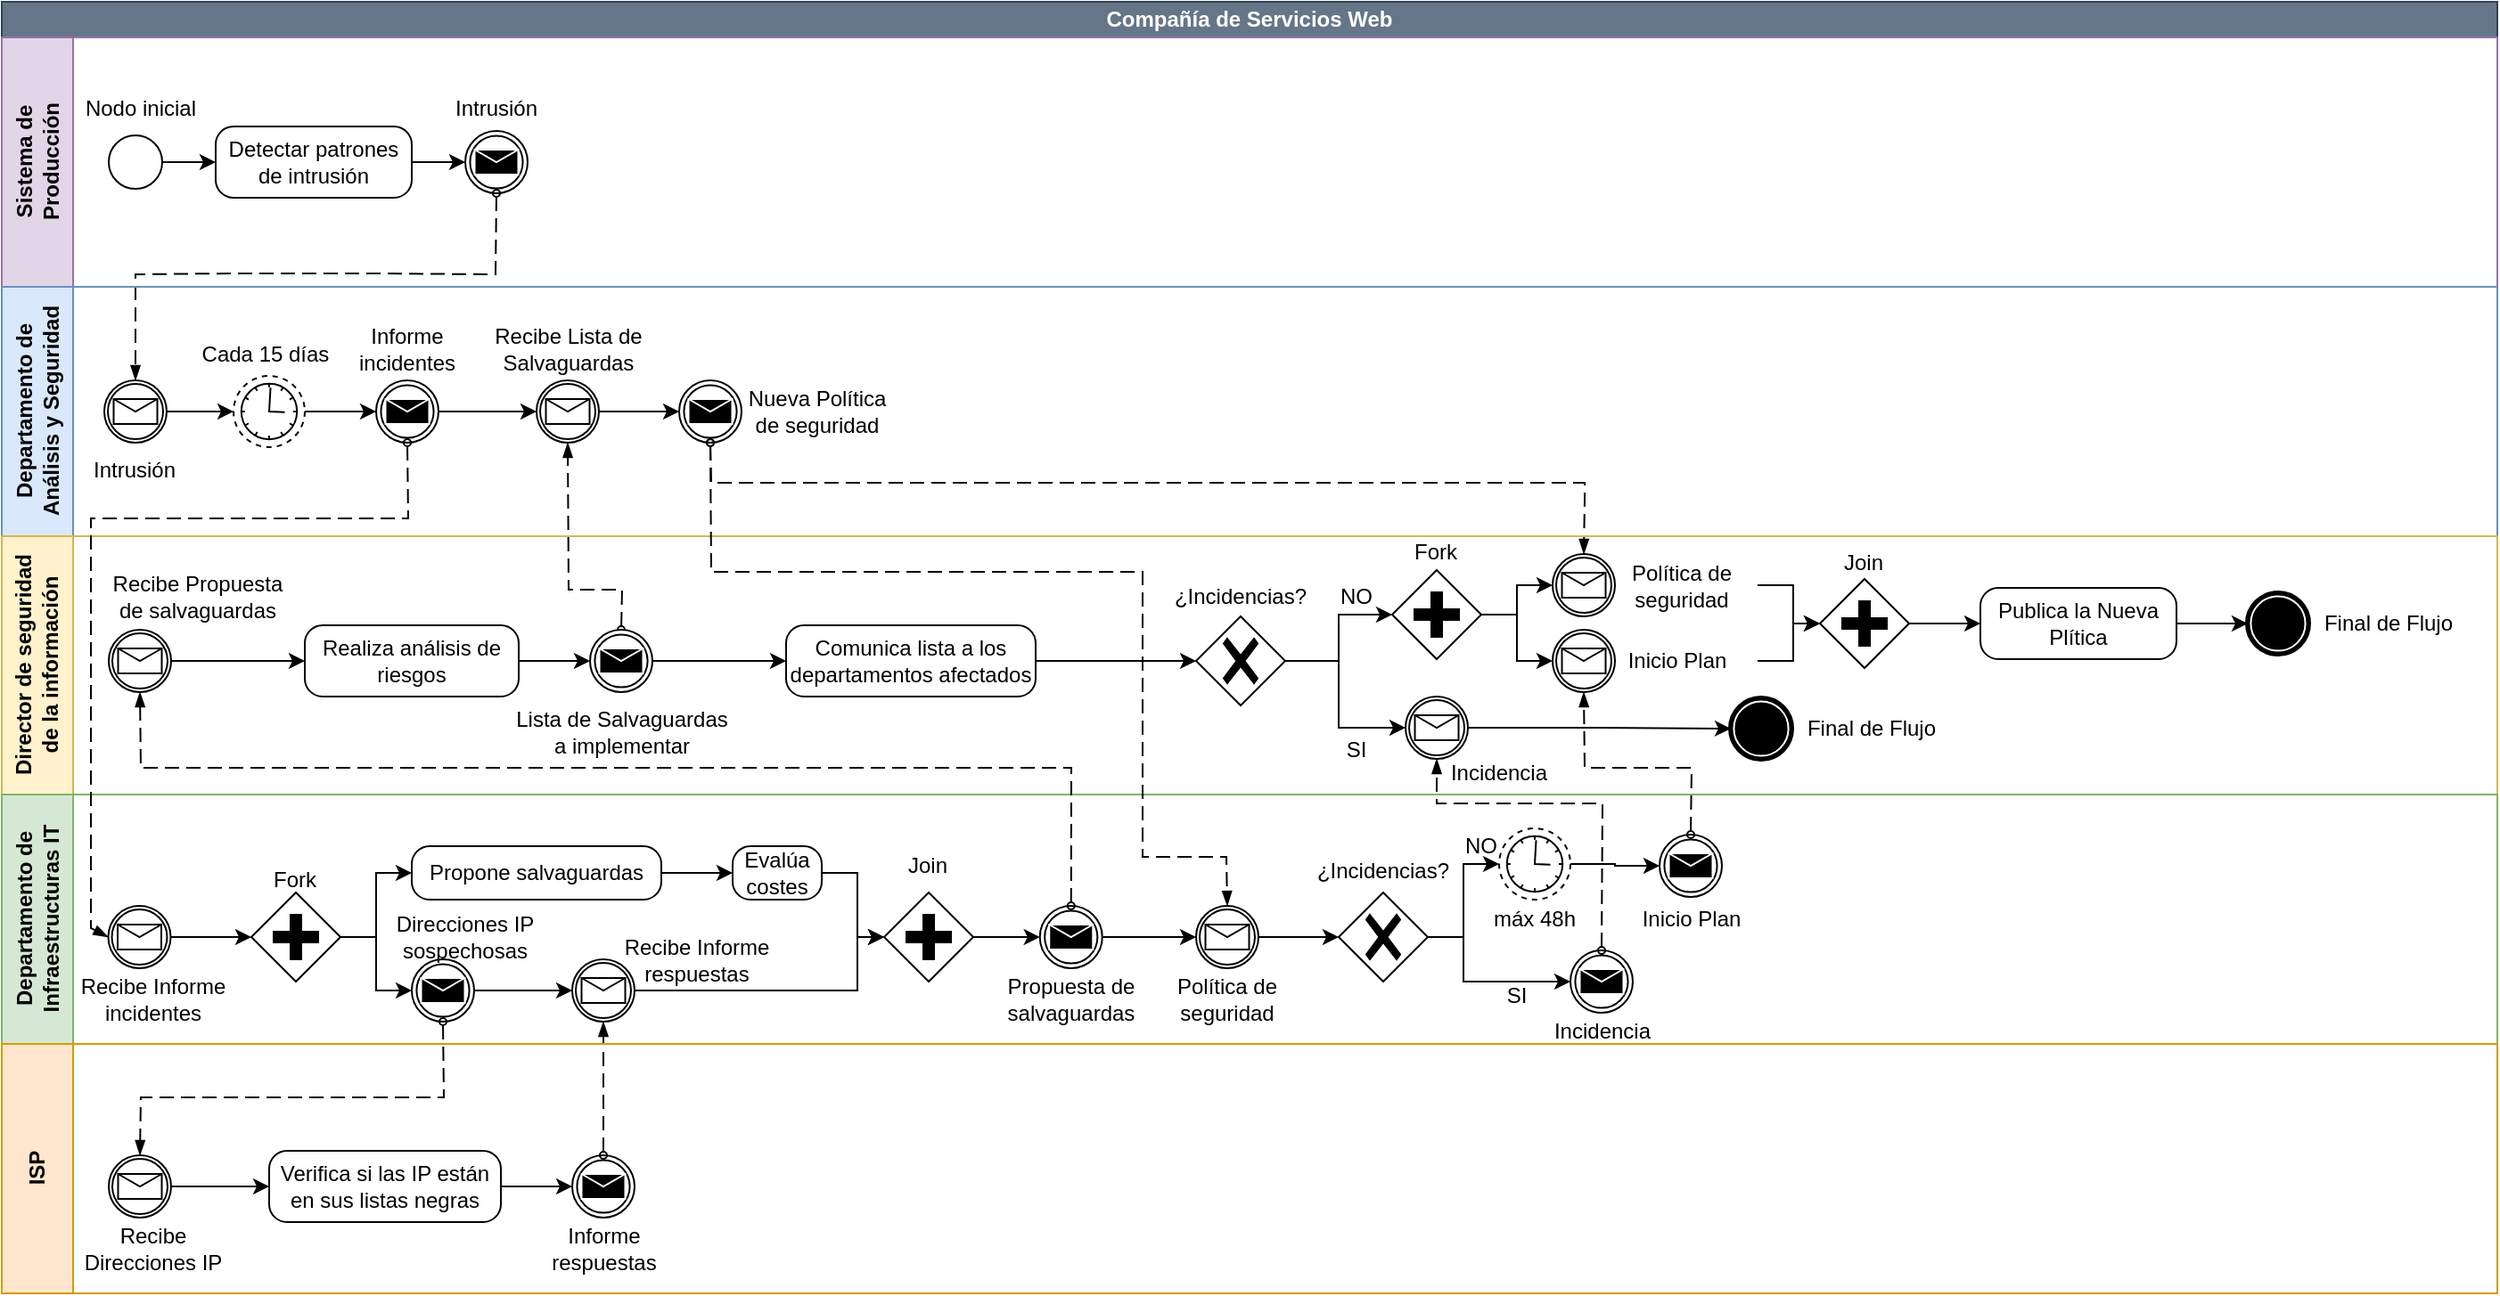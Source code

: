 <mxfile version="21.5.0" type="device">
  <diagram id="gKxRQ5is1QLIwJ-ZwYdI" name="Página-2">
    <mxGraphModel dx="922" dy="1062" grid="1" gridSize="10" guides="1" tooltips="1" connect="1" arrows="1" fold="1" page="1" pageScale="1" pageWidth="1169" pageHeight="827" math="0" shadow="0">
      <root>
        <mxCell id="0" />
        <mxCell id="1" parent="0" />
        <mxCell id="Kvelf9RbT1fdr4AfoMzF-1" value="Compañía de Servicios Web" style="swimlane;html=1;childLayout=stackLayout;resizeParent=1;resizeParentMax=0;horizontal=1;startSize=20;horizontalStack=0;whiteSpace=wrap;fillColor=#647687;fontColor=#ffffff;strokeColor=#314354;" parent="1" vertex="1">
          <mxGeometry x="40" y="80" width="1400" height="445" as="geometry" />
        </mxCell>
        <mxCell id="Kvelf9RbT1fdr4AfoMzF-2" value="Sistema de &lt;br&gt;Producción" style="swimlane;html=1;startSize=40;horizontal=0;fillColor=#e1d5e7;strokeColor=#9673a6;" parent="Kvelf9RbT1fdr4AfoMzF-1" vertex="1">
          <mxGeometry y="20" width="1400" height="140" as="geometry" />
        </mxCell>
        <mxCell id="OOLJBFIh9A1aBQs6MvGT-4" style="edgeStyle=orthogonalEdgeStyle;rounded=0;orthogonalLoop=1;jettySize=auto;html=1;exitX=1;exitY=0.5;exitDx=0;exitDy=0;exitPerimeter=0;entryX=0;entryY=0.5;entryDx=0;entryDy=0;entryPerimeter=0;" parent="Kvelf9RbT1fdr4AfoMzF-2" source="IALDy4x8t6avSDAKyJ5j-1" target="OOLJBFIh9A1aBQs6MvGT-3" edge="1">
          <mxGeometry relative="1" as="geometry" />
        </mxCell>
        <mxCell id="IALDy4x8t6avSDAKyJ5j-1" value="Detectar patrones de intrusión" style="points=[[0.25,0,0],[0.5,0,0],[0.75,0,0],[1,0.25,0],[1,0.5,0],[1,0.75,0],[0.75,1,0],[0.5,1,0],[0.25,1,0],[0,0.75,0],[0,0.5,0],[0,0.25,0]];shape=mxgraph.bpmn.task;whiteSpace=wrap;rectStyle=rounded;size=10;html=1;container=1;expand=0;collapsible=0;taskMarker=abstract;" parent="Kvelf9RbT1fdr4AfoMzF-2" vertex="1">
          <mxGeometry x="120" y="50" width="110" height="40" as="geometry" />
        </mxCell>
        <mxCell id="OOLJBFIh9A1aBQs6MvGT-2" style="edgeStyle=orthogonalEdgeStyle;rounded=0;orthogonalLoop=1;jettySize=auto;html=1;exitX=1;exitY=0.5;exitDx=0;exitDy=0;exitPerimeter=0;" parent="Kvelf9RbT1fdr4AfoMzF-2" source="qkgMXDb5aJGcp7Cyol9B-1" target="IALDy4x8t6avSDAKyJ5j-1" edge="1">
          <mxGeometry relative="1" as="geometry" />
        </mxCell>
        <mxCell id="qkgMXDb5aJGcp7Cyol9B-1" value="" style="points=[[0.145,0.145,0],[0.5,0,0],[0.855,0.145,0],[1,0.5,0],[0.855,0.855,0],[0.5,1,0],[0.145,0.855,0],[0,0.5,0]];shape=mxgraph.bpmn.event;html=1;verticalLabelPosition=bottom;labelBackgroundColor=#ffffff;verticalAlign=top;align=center;perimeter=ellipsePerimeter;outlineConnect=0;aspect=fixed;outline=standard;symbol=general;" parent="Kvelf9RbT1fdr4AfoMzF-2" vertex="1">
          <mxGeometry x="60" y="55" width="30" height="30" as="geometry" />
        </mxCell>
        <mxCell id="OOLJBFIh9A1aBQs6MvGT-1" value="Nodo inicial" style="text;strokeColor=none;align=center;fillColor=none;html=1;verticalAlign=middle;whiteSpace=wrap;rounded=0;" parent="Kvelf9RbT1fdr4AfoMzF-2" vertex="1">
          <mxGeometry x="34.5" y="25" width="85.5" height="30" as="geometry" />
        </mxCell>
        <mxCell id="OOLJBFIh9A1aBQs6MvGT-3" value="" style="points=[[0.145,0.145,0],[0.5,0,0],[0.855,0.145,0],[1,0.5,0],[0.855,0.855,0],[0.5,1,0],[0.145,0.855,0],[0,0.5,0]];shape=mxgraph.bpmn.event;html=1;verticalLabelPosition=bottom;labelBackgroundColor=#ffffff;verticalAlign=top;align=center;perimeter=ellipsePerimeter;outlineConnect=0;aspect=fixed;outline=throwing;symbol=message;" parent="Kvelf9RbT1fdr4AfoMzF-2" vertex="1">
          <mxGeometry x="260" y="52.5" width="35" height="35" as="geometry" />
        </mxCell>
        <mxCell id="OOLJBFIh9A1aBQs6MvGT-5" value="Intrusión" style="text;strokeColor=none;align=center;fillColor=none;html=1;verticalAlign=middle;whiteSpace=wrap;rounded=0;" parent="Kvelf9RbT1fdr4AfoMzF-2" vertex="1">
          <mxGeometry x="249.88" y="25" width="55.25" height="30" as="geometry" />
        </mxCell>
        <mxCell id="jzOLfUdHIxAlCqVUU6M9-7" value="" style="dashed=1;dashPattern=8 4;endArrow=blockThin;endFill=1;startArrow=oval;startFill=0;endSize=6;startSize=4;html=1;rounded=0;entryX=0.5;entryY=0;entryDx=0;entryDy=0;entryPerimeter=0;exitX=0.5;exitY=1;exitDx=0;exitDy=0;exitPerimeter=0;" edge="1" parent="Kvelf9RbT1fdr4AfoMzF-1" source="OOLJBFIh9A1aBQs6MvGT-3" target="UIFmRIzI78zjnUBAA6l4-1">
          <mxGeometry width="160" relative="1" as="geometry">
            <mxPoint x="276" y="110" as="sourcePoint" />
            <mxPoint x="73.5" y="215" as="targetPoint" />
            <Array as="points">
              <mxPoint x="277" y="153" />
              <mxPoint x="208.5" y="152.5" />
              <mxPoint x="128.5" y="152.5" />
              <mxPoint x="75" y="153" />
            </Array>
          </mxGeometry>
        </mxCell>
        <mxCell id="Kvelf9RbT1fdr4AfoMzF-3" value="Departamento de &lt;br&gt;Análisis y Seguridad" style="swimlane;html=1;startSize=40;horizontal=0;fillColor=#dae8fc;strokeColor=#6c8ebf;" parent="Kvelf9RbT1fdr4AfoMzF-1" vertex="1">
          <mxGeometry y="160" width="1400" height="140" as="geometry" />
        </mxCell>
        <mxCell id="lFgYGwnN5KB1cfFfGekx-5" style="edgeStyle=orthogonalEdgeStyle;rounded=0;orthogonalLoop=1;jettySize=auto;html=1;exitX=1;exitY=0.5;exitDx=0;exitDy=0;exitPerimeter=0;" parent="Kvelf9RbT1fdr4AfoMzF-3" source="UIFmRIzI78zjnUBAA6l4-1" target="lFgYGwnN5KB1cfFfGekx-1" edge="1">
          <mxGeometry relative="1" as="geometry" />
        </mxCell>
        <mxCell id="UIFmRIzI78zjnUBAA6l4-1" value="" style="points=[[0.145,0.145,0],[0.5,0,0],[0.855,0.145,0],[1,0.5,0],[0.855,0.855,0],[0.5,1,0],[0.145,0.855,0],[0,0.5,0]];shape=mxgraph.bpmn.event;html=1;verticalLabelPosition=bottom;labelBackgroundColor=#ffffff;verticalAlign=top;align=center;perimeter=ellipsePerimeter;outlineConnect=0;aspect=fixed;outline=catching;symbol=message;" parent="Kvelf9RbT1fdr4AfoMzF-3" vertex="1">
          <mxGeometry x="57.5" y="52.5" width="35" height="35" as="geometry" />
        </mxCell>
        <mxCell id="UIFmRIzI78zjnUBAA6l4-2" value="Intrusión" style="text;strokeColor=none;align=center;fillColor=none;html=1;verticalAlign=middle;whiteSpace=wrap;rounded=0;" parent="Kvelf9RbT1fdr4AfoMzF-3" vertex="1">
          <mxGeometry x="47.37" y="87.5" width="55.25" height="30" as="geometry" />
        </mxCell>
        <mxCell id="jzOLfUdHIxAlCqVUU6M9-163" style="edgeStyle=orthogonalEdgeStyle;rounded=0;orthogonalLoop=1;jettySize=auto;html=1;exitX=1;exitY=0.5;exitDx=0;exitDy=0;exitPerimeter=0;entryX=0;entryY=0.5;entryDx=0;entryDy=0;entryPerimeter=0;" edge="1" parent="Kvelf9RbT1fdr4AfoMzF-3" source="lFgYGwnN5KB1cfFfGekx-1" target="jzOLfUdHIxAlCqVUU6M9-2">
          <mxGeometry relative="1" as="geometry" />
        </mxCell>
        <mxCell id="lFgYGwnN5KB1cfFfGekx-1" value="" style="points=[[0.145,0.145,0],[0.5,0,0],[0.855,0.145,0],[1,0.5,0],[0.855,0.855,0],[0.5,1,0],[0.145,0.855,0],[0,0.5,0]];shape=mxgraph.bpmn.event;html=1;verticalLabelPosition=bottom;labelBackgroundColor=#ffffff;verticalAlign=top;align=center;perimeter=ellipsePerimeter;outlineConnect=0;aspect=fixed;outline=eventNonint;symbol=timer;" parent="Kvelf9RbT1fdr4AfoMzF-3" vertex="1">
          <mxGeometry x="130" y="50" width="40" height="40" as="geometry" />
        </mxCell>
        <mxCell id="yy-1X2rdCIBL6fxwhnWO-1" value="Cada 15 días" style="text;strokeColor=none;align=center;fillColor=none;html=1;verticalAlign=middle;whiteSpace=wrap;rounded=0;" parent="Kvelf9RbT1fdr4AfoMzF-3" vertex="1">
          <mxGeometry x="102.62" y="22.5" width="90" height="30" as="geometry" />
        </mxCell>
        <mxCell id="jzOLfUdHIxAlCqVUU6M9-63" style="edgeStyle=orthogonalEdgeStyle;rounded=0;orthogonalLoop=1;jettySize=auto;html=1;exitX=1;exitY=0.5;exitDx=0;exitDy=0;exitPerimeter=0;entryX=0;entryY=0.5;entryDx=0;entryDy=0;entryPerimeter=0;" edge="1" parent="Kvelf9RbT1fdr4AfoMzF-3" source="jzOLfUdHIxAlCqVUU6M9-2" target="jzOLfUdHIxAlCqVUU6M9-62">
          <mxGeometry relative="1" as="geometry" />
        </mxCell>
        <mxCell id="jzOLfUdHIxAlCqVUU6M9-2" value="" style="points=[[0.145,0.145,0],[0.5,0,0],[0.855,0.145,0],[1,0.5,0],[0.855,0.855,0],[0.5,1,0],[0.145,0.855,0],[0,0.5,0]];shape=mxgraph.bpmn.event;html=1;verticalLabelPosition=bottom;labelBackgroundColor=#ffffff;verticalAlign=top;align=center;perimeter=ellipsePerimeter;outlineConnect=0;aspect=fixed;outline=throwing;symbol=message;" vertex="1" parent="Kvelf9RbT1fdr4AfoMzF-3">
          <mxGeometry x="210" y="52.5" width="35" height="35" as="geometry" />
        </mxCell>
        <mxCell id="jzOLfUdHIxAlCqVUU6M9-4" value="Informe incidentes" style="text;strokeColor=none;align=center;fillColor=none;html=1;verticalAlign=middle;whiteSpace=wrap;rounded=0;" vertex="1" parent="Kvelf9RbT1fdr4AfoMzF-3">
          <mxGeometry x="199.87" y="20" width="55.25" height="30" as="geometry" />
        </mxCell>
        <mxCell id="jzOLfUdHIxAlCqVUU6M9-109" style="edgeStyle=orthogonalEdgeStyle;rounded=0;orthogonalLoop=1;jettySize=auto;html=1;exitX=1;exitY=0.5;exitDx=0;exitDy=0;exitPerimeter=0;entryX=0;entryY=0.5;entryDx=0;entryDy=0;entryPerimeter=0;" edge="1" parent="Kvelf9RbT1fdr4AfoMzF-3" source="jzOLfUdHIxAlCqVUU6M9-62" target="jzOLfUdHIxAlCqVUU6M9-108">
          <mxGeometry relative="1" as="geometry" />
        </mxCell>
        <mxCell id="jzOLfUdHIxAlCqVUU6M9-62" value="" style="points=[[0.145,0.145,0],[0.5,0,0],[0.855,0.145,0],[1,0.5,0],[0.855,0.855,0],[0.5,1,0],[0.145,0.855,0],[0,0.5,0]];shape=mxgraph.bpmn.event;html=1;verticalLabelPosition=bottom;labelBackgroundColor=#ffffff;verticalAlign=top;align=center;perimeter=ellipsePerimeter;outlineConnect=0;aspect=fixed;outline=catching;symbol=message;" vertex="1" parent="Kvelf9RbT1fdr4AfoMzF-3">
          <mxGeometry x="300" y="52.5" width="35" height="35" as="geometry" />
        </mxCell>
        <mxCell id="jzOLfUdHIxAlCqVUU6M9-64" value="Recibe Lista de Salvaguardas" style="text;strokeColor=none;align=center;fillColor=none;html=1;verticalAlign=middle;whiteSpace=wrap;rounded=0;" vertex="1" parent="Kvelf9RbT1fdr4AfoMzF-3">
          <mxGeometry x="272.5" y="20" width="90" height="30" as="geometry" />
        </mxCell>
        <mxCell id="jzOLfUdHIxAlCqVUU6M9-108" value="" style="points=[[0.145,0.145,0],[0.5,0,0],[0.855,0.145,0],[1,0.5,0],[0.855,0.855,0],[0.5,1,0],[0.145,0.855,0],[0,0.5,0]];shape=mxgraph.bpmn.event;html=1;verticalLabelPosition=bottom;labelBackgroundColor=#ffffff;verticalAlign=top;align=center;perimeter=ellipsePerimeter;outlineConnect=0;aspect=fixed;outline=throwing;symbol=message;" vertex="1" parent="Kvelf9RbT1fdr4AfoMzF-3">
          <mxGeometry x="380" y="52.5" width="35" height="35" as="geometry" />
        </mxCell>
        <mxCell id="jzOLfUdHIxAlCqVUU6M9-110" value="Nueva Política de seguridad" style="text;strokeColor=none;align=center;fillColor=none;html=1;verticalAlign=middle;whiteSpace=wrap;rounded=0;" vertex="1" parent="Kvelf9RbT1fdr4AfoMzF-3">
          <mxGeometry x="415" y="55" width="85" height="30" as="geometry" />
        </mxCell>
        <mxCell id="jzOLfUdHIxAlCqVUU6M9-107" value="" style="dashed=1;dashPattern=8 4;endArrow=blockThin;endFill=1;startArrow=oval;startFill=0;endSize=6;startSize=4;html=1;rounded=0;exitX=0.5;exitY=0;exitDx=0;exitDy=0;exitPerimeter=0;entryX=0.5;entryY=1;entryDx=0;entryDy=0;entryPerimeter=0;" edge="1" parent="Kvelf9RbT1fdr4AfoMzF-1" source="jzOLfUdHIxAlCqVUU6M9-101" target="jzOLfUdHIxAlCqVUU6M9-62">
          <mxGeometry width="160" relative="1" as="geometry">
            <mxPoint x="300" y="270" as="sourcePoint" />
            <mxPoint x="460" y="270" as="targetPoint" />
            <Array as="points">
              <mxPoint x="348" y="330" />
              <mxPoint x="318" y="330" />
            </Array>
          </mxGeometry>
        </mxCell>
        <mxCell id="jzOLfUdHIxAlCqVUU6M9-155" value="" style="dashed=1;dashPattern=8 4;endArrow=blockThin;endFill=1;startArrow=oval;startFill=0;endSize=6;startSize=4;html=1;rounded=0;exitX=0.5;exitY=1;exitDx=0;exitDy=0;exitPerimeter=0;entryX=0.5;entryY=0;entryDx=0;entryDy=0;entryPerimeter=0;" edge="1" parent="Kvelf9RbT1fdr4AfoMzF-1" source="jzOLfUdHIxAlCqVUU6M9-108" target="jzOLfUdHIxAlCqVUU6M9-147">
          <mxGeometry width="160" relative="1" as="geometry">
            <mxPoint x="580" y="248.82" as="sourcePoint" />
            <mxPoint x="740" y="248.82" as="targetPoint" />
            <Array as="points">
              <mxPoint x="398" y="270" />
              <mxPoint x="888" y="270" />
              <mxPoint x="888" y="280" />
            </Array>
          </mxGeometry>
        </mxCell>
        <mxCell id="Kvelf9RbT1fdr4AfoMzF-4" value="Director de seguridad&lt;br style=&quot;border-color: var(--border-color);&quot;&gt;&lt;span style=&quot;background-color: rgb(255, 242, 204);&quot;&gt;de la información&lt;/span&gt;" style="swimlane;html=1;startSize=40;horizontal=0;fillColor=#fff2cc;strokeColor=#d6b656;" parent="Kvelf9RbT1fdr4AfoMzF-1" vertex="1">
          <mxGeometry y="300" width="1400" height="145" as="geometry" />
        </mxCell>
        <mxCell id="jzOLfUdHIxAlCqVUU6M9-97" value="" style="points=[[0.145,0.145,0],[0.5,0,0],[0.855,0.145,0],[1,0.5,0],[0.855,0.855,0],[0.5,1,0],[0.145,0.855,0],[0,0.5,0]];shape=mxgraph.bpmn.event;html=1;verticalLabelPosition=bottom;labelBackgroundColor=#ffffff;verticalAlign=top;align=center;perimeter=ellipsePerimeter;outlineConnect=0;aspect=fixed;outline=catching;symbol=message;" vertex="1" parent="Kvelf9RbT1fdr4AfoMzF-4">
          <mxGeometry x="60" y="52.5" width="35" height="35" as="geometry" />
        </mxCell>
        <mxCell id="jzOLfUdHIxAlCqVUU6M9-99" value="Realiza análisis de riesgos" style="points=[[0.25,0,0],[0.5,0,0],[0.75,0,0],[1,0.25,0],[1,0.5,0],[1,0.75,0],[0.75,1,0],[0.5,1,0],[0.25,1,0],[0,0.75,0],[0,0.5,0],[0,0.25,0]];shape=mxgraph.bpmn.task;whiteSpace=wrap;rectStyle=rounded;size=10;html=1;container=1;expand=0;collapsible=0;taskMarker=abstract;" vertex="1" parent="Kvelf9RbT1fdr4AfoMzF-4">
          <mxGeometry x="170" y="50" width="120" height="40" as="geometry" />
        </mxCell>
        <mxCell id="jzOLfUdHIxAlCqVUU6M9-96" style="edgeStyle=orthogonalEdgeStyle;rounded=0;orthogonalLoop=1;jettySize=auto;html=1;exitX=1;exitY=0.5;exitDx=0;exitDy=0;exitPerimeter=0;" edge="1" parent="Kvelf9RbT1fdr4AfoMzF-4" source="jzOLfUdHIxAlCqVUU6M9-97" target="jzOLfUdHIxAlCqVUU6M9-99">
          <mxGeometry relative="1" as="geometry" />
        </mxCell>
        <mxCell id="jzOLfUdHIxAlCqVUU6M9-101" value="" style="points=[[0.145,0.145,0],[0.5,0,0],[0.855,0.145,0],[1,0.5,0],[0.855,0.855,0],[0.5,1,0],[0.145,0.855,0],[0,0.5,0]];shape=mxgraph.bpmn.event;html=1;verticalLabelPosition=bottom;labelBackgroundColor=#ffffff;verticalAlign=top;align=center;perimeter=ellipsePerimeter;outlineConnect=0;aspect=fixed;outline=throwing;symbol=message;" vertex="1" parent="Kvelf9RbT1fdr4AfoMzF-4">
          <mxGeometry x="330" y="52.5" width="35" height="35" as="geometry" />
        </mxCell>
        <mxCell id="jzOLfUdHIxAlCqVUU6M9-98" style="edgeStyle=orthogonalEdgeStyle;rounded=0;orthogonalLoop=1;jettySize=auto;html=1;exitX=1;exitY=0.5;exitDx=0;exitDy=0;exitPerimeter=0;entryX=0;entryY=0.5;entryDx=0;entryDy=0;entryPerimeter=0;" edge="1" parent="Kvelf9RbT1fdr4AfoMzF-4" source="jzOLfUdHIxAlCqVUU6M9-99" target="jzOLfUdHIxAlCqVUU6M9-101">
          <mxGeometry relative="1" as="geometry" />
        </mxCell>
        <mxCell id="jzOLfUdHIxAlCqVUU6M9-102" value="Lista de Salvaguardas a implementar" style="text;strokeColor=none;align=center;fillColor=none;html=1;verticalAlign=middle;whiteSpace=wrap;rounded=0;" vertex="1" parent="Kvelf9RbT1fdr4AfoMzF-4">
          <mxGeometry x="282.5" y="100" width="130" height="20" as="geometry" />
        </mxCell>
        <mxCell id="jzOLfUdHIxAlCqVUU6M9-145" style="edgeStyle=orthogonalEdgeStyle;rounded=0;orthogonalLoop=1;jettySize=auto;html=1;exitX=1;exitY=0.5;exitDx=0;exitDy=0;exitPerimeter=0;entryX=0;entryY=0.5;entryDx=0;entryDy=0;entryPerimeter=0;" edge="1" parent="Kvelf9RbT1fdr4AfoMzF-4" source="jzOLfUdHIxAlCqVUU6M9-103" target="jzOLfUdHIxAlCqVUU6M9-144">
          <mxGeometry relative="1" as="geometry" />
        </mxCell>
        <mxCell id="jzOLfUdHIxAlCqVUU6M9-103" value="Comunica lista a los departamentos afectados" style="points=[[0.25,0,0],[0.5,0,0],[0.75,0,0],[1,0.25,0],[1,0.5,0],[1,0.75,0],[0.75,1,0],[0.5,1,0],[0.25,1,0],[0,0.75,0],[0,0.5,0],[0,0.25,0]];shape=mxgraph.bpmn.task;whiteSpace=wrap;rectStyle=rounded;size=10;html=1;container=1;expand=0;collapsible=0;taskMarker=abstract;" vertex="1" parent="Kvelf9RbT1fdr4AfoMzF-4">
          <mxGeometry x="440" y="50" width="140" height="40" as="geometry" />
        </mxCell>
        <mxCell id="jzOLfUdHIxAlCqVUU6M9-100" style="edgeStyle=orthogonalEdgeStyle;rounded=0;orthogonalLoop=1;jettySize=auto;html=1;exitX=1;exitY=0.5;exitDx=0;exitDy=0;exitPerimeter=0;entryX=0;entryY=0.5;entryDx=0;entryDy=0;entryPerimeter=0;" edge="1" parent="Kvelf9RbT1fdr4AfoMzF-4" source="jzOLfUdHIxAlCqVUU6M9-101" target="jzOLfUdHIxAlCqVUU6M9-103">
          <mxGeometry relative="1" as="geometry" />
        </mxCell>
        <mxCell id="jzOLfUdHIxAlCqVUU6M9-106" value="Recibe Propuesta de salvaguardas" style="text;strokeColor=none;align=center;fillColor=none;html=1;verticalAlign=middle;whiteSpace=wrap;rounded=0;" vertex="1" parent="Kvelf9RbT1fdr4AfoMzF-4">
          <mxGeometry x="60" y="19" width="100" height="30" as="geometry" />
        </mxCell>
        <mxCell id="jzOLfUdHIxAlCqVUU6M9-153" style="edgeStyle=orthogonalEdgeStyle;rounded=0;orthogonalLoop=1;jettySize=auto;html=1;exitX=1;exitY=0.5;exitDx=0;exitDy=0;exitPerimeter=0;entryX=0;entryY=0.5;entryDx=0;entryDy=0;entryPerimeter=0;" edge="1" parent="Kvelf9RbT1fdr4AfoMzF-4" source="jzOLfUdHIxAlCqVUU6M9-144" target="jzOLfUdHIxAlCqVUU6M9-148">
          <mxGeometry relative="1" as="geometry" />
        </mxCell>
        <mxCell id="jzOLfUdHIxAlCqVUU6M9-170" style="edgeStyle=orthogonalEdgeStyle;rounded=0;orthogonalLoop=1;jettySize=auto;html=1;exitX=1;exitY=0.5;exitDx=0;exitDy=0;exitPerimeter=0;entryX=0;entryY=0.5;entryDx=0;entryDy=0;entryPerimeter=0;" edge="1" parent="Kvelf9RbT1fdr4AfoMzF-4" source="jzOLfUdHIxAlCqVUU6M9-144" target="jzOLfUdHIxAlCqVUU6M9-169">
          <mxGeometry relative="1" as="geometry">
            <Array as="points">
              <mxPoint x="750" y="70" />
              <mxPoint x="750" y="108" />
            </Array>
          </mxGeometry>
        </mxCell>
        <mxCell id="jzOLfUdHIxAlCqVUU6M9-144" value="" style="points=[[0.25,0.25,0],[0.5,0,0],[0.75,0.25,0],[1,0.5,0],[0.75,0.75,0],[0.5,1,0],[0.25,0.75,0],[0,0.5,0]];shape=mxgraph.bpmn.gateway2;html=1;verticalLabelPosition=bottom;labelBackgroundColor=#ffffff;verticalAlign=top;align=center;perimeter=rhombusPerimeter;outlineConnect=0;outline=none;symbol=none;gwType=exclusive;" vertex="1" parent="Kvelf9RbT1fdr4AfoMzF-4">
          <mxGeometry x="670" y="45" width="50" height="50" as="geometry" />
        </mxCell>
        <mxCell id="jzOLfUdHIxAlCqVUU6M9-146" value="¿Incidencias?" style="text;strokeColor=none;align=center;fillColor=none;html=1;verticalAlign=middle;whiteSpace=wrap;rounded=0;" vertex="1" parent="Kvelf9RbT1fdr4AfoMzF-4">
          <mxGeometry x="650" y="16" width="90" height="35" as="geometry" />
        </mxCell>
        <mxCell id="jzOLfUdHIxAlCqVUU6M9-147" value="" style="points=[[0.145,0.145,0],[0.5,0,0],[0.855,0.145,0],[1,0.5,0],[0.855,0.855,0],[0.5,1,0],[0.145,0.855,0],[0,0.5,0]];shape=mxgraph.bpmn.event;html=1;verticalLabelPosition=bottom;labelBackgroundColor=#ffffff;verticalAlign=top;align=center;perimeter=ellipsePerimeter;outlineConnect=0;aspect=fixed;outline=catching;symbol=message;" vertex="1" parent="Kvelf9RbT1fdr4AfoMzF-4">
          <mxGeometry x="870" y="10" width="35" height="35" as="geometry" />
        </mxCell>
        <mxCell id="jzOLfUdHIxAlCqVUU6M9-151" style="edgeStyle=orthogonalEdgeStyle;rounded=0;orthogonalLoop=1;jettySize=auto;html=1;exitX=1;exitY=0.5;exitDx=0;exitDy=0;exitPerimeter=0;entryX=0;entryY=0.5;entryDx=0;entryDy=0;entryPerimeter=0;" edge="1" parent="Kvelf9RbT1fdr4AfoMzF-4" source="jzOLfUdHIxAlCqVUU6M9-148" target="jzOLfUdHIxAlCqVUU6M9-147">
          <mxGeometry relative="1" as="geometry" />
        </mxCell>
        <mxCell id="jzOLfUdHIxAlCqVUU6M9-152" style="edgeStyle=orthogonalEdgeStyle;rounded=0;orthogonalLoop=1;jettySize=auto;html=1;exitX=1;exitY=0.5;exitDx=0;exitDy=0;exitPerimeter=0;entryX=0;entryY=0.5;entryDx=0;entryDy=0;entryPerimeter=0;" edge="1" parent="Kvelf9RbT1fdr4AfoMzF-4" source="jzOLfUdHIxAlCqVUU6M9-148" target="jzOLfUdHIxAlCqVUU6M9-150">
          <mxGeometry relative="1" as="geometry" />
        </mxCell>
        <mxCell id="jzOLfUdHIxAlCqVUU6M9-148" value="" style="points=[[0.25,0.25,0],[0.5,0,0],[0.75,0.25,0],[1,0.5,0],[0.75,0.75,0],[0.5,1,0],[0.25,0.75,0],[0,0.5,0]];shape=mxgraph.bpmn.gateway2;html=1;verticalLabelPosition=bottom;labelBackgroundColor=#ffffff;verticalAlign=top;align=center;perimeter=rhombusPerimeter;outlineConnect=0;outline=none;symbol=none;gwType=parallel;" vertex="1" parent="Kvelf9RbT1fdr4AfoMzF-4">
          <mxGeometry x="780" y="19" width="50" height="50" as="geometry" />
        </mxCell>
        <mxCell id="jzOLfUdHIxAlCqVUU6M9-149" value="Join" style="text;strokeColor=none;align=center;fillColor=none;html=1;verticalAlign=middle;whiteSpace=wrap;rounded=0;" vertex="1" parent="Kvelf9RbT1fdr4AfoMzF-4">
          <mxGeometry x="1017.38" width="55.25" height="30" as="geometry" />
        </mxCell>
        <mxCell id="jzOLfUdHIxAlCqVUU6M9-150" value="" style="points=[[0.145,0.145,0],[0.5,0,0],[0.855,0.145,0],[1,0.5,0],[0.855,0.855,0],[0.5,1,0],[0.145,0.855,0],[0,0.5,0]];shape=mxgraph.bpmn.event;html=1;verticalLabelPosition=bottom;labelBackgroundColor=#ffffff;verticalAlign=top;align=center;perimeter=ellipsePerimeter;outlineConnect=0;aspect=fixed;outline=catching;symbol=message;" vertex="1" parent="Kvelf9RbT1fdr4AfoMzF-4">
          <mxGeometry x="870" y="52.5" width="35" height="35" as="geometry" />
        </mxCell>
        <mxCell id="jzOLfUdHIxAlCqVUU6M9-154" value="NO" style="text;strokeColor=none;align=center;fillColor=none;html=1;verticalAlign=middle;whiteSpace=wrap;rounded=0;" vertex="1" parent="Kvelf9RbT1fdr4AfoMzF-4">
          <mxGeometry x="750" y="24" width="20" height="20" as="geometry" />
        </mxCell>
        <mxCell id="jzOLfUdHIxAlCqVUU6M9-160" style="edgeStyle=orthogonalEdgeStyle;rounded=0;orthogonalLoop=1;jettySize=auto;html=1;exitX=1;exitY=0.5;exitDx=0;exitDy=0;entryX=0;entryY=0.5;entryDx=0;entryDy=0;entryPerimeter=0;" edge="1" parent="Kvelf9RbT1fdr4AfoMzF-4" source="jzOLfUdHIxAlCqVUU6M9-156" target="jzOLfUdHIxAlCqVUU6M9-159">
          <mxGeometry relative="1" as="geometry" />
        </mxCell>
        <mxCell id="jzOLfUdHIxAlCqVUU6M9-156" value="Política de seguridad" style="text;strokeColor=none;align=center;fillColor=none;html=1;verticalAlign=middle;whiteSpace=wrap;rounded=0;" vertex="1" parent="Kvelf9RbT1fdr4AfoMzF-4">
          <mxGeometry x="900" y="12.5" width="85" height="30" as="geometry" />
        </mxCell>
        <mxCell id="jzOLfUdHIxAlCqVUU6M9-161" style="edgeStyle=orthogonalEdgeStyle;rounded=0;orthogonalLoop=1;jettySize=auto;html=1;exitX=1;exitY=0.5;exitDx=0;exitDy=0;entryX=0;entryY=0.5;entryDx=0;entryDy=0;entryPerimeter=0;" edge="1" parent="Kvelf9RbT1fdr4AfoMzF-4" source="jzOLfUdHIxAlCqVUU6M9-157" target="jzOLfUdHIxAlCqVUU6M9-159">
          <mxGeometry relative="1" as="geometry" />
        </mxCell>
        <mxCell id="jzOLfUdHIxAlCqVUU6M9-157" value="Inicio Plan" style="text;strokeColor=none;align=center;fillColor=none;html=1;verticalAlign=middle;whiteSpace=wrap;rounded=0;" vertex="1" parent="Kvelf9RbT1fdr4AfoMzF-4">
          <mxGeometry x="895" y="52.5" width="90" height="35" as="geometry" />
        </mxCell>
        <mxCell id="jzOLfUdHIxAlCqVUU6M9-165" style="edgeStyle=orthogonalEdgeStyle;rounded=0;orthogonalLoop=1;jettySize=auto;html=1;exitX=1;exitY=0.5;exitDx=0;exitDy=0;exitPerimeter=0;entryX=0;entryY=0.5;entryDx=0;entryDy=0;entryPerimeter=0;" edge="1" parent="Kvelf9RbT1fdr4AfoMzF-4" source="jzOLfUdHIxAlCqVUU6M9-159" target="jzOLfUdHIxAlCqVUU6M9-164">
          <mxGeometry relative="1" as="geometry" />
        </mxCell>
        <mxCell id="jzOLfUdHIxAlCqVUU6M9-159" value="" style="points=[[0.25,0.25,0],[0.5,0,0],[0.75,0.25,0],[1,0.5,0],[0.75,0.75,0],[0.5,1,0],[0.25,0.75,0],[0,0.5,0]];shape=mxgraph.bpmn.gateway2;html=1;verticalLabelPosition=bottom;labelBackgroundColor=#ffffff;verticalAlign=top;align=center;perimeter=rhombusPerimeter;outlineConnect=0;outline=none;symbol=none;gwType=parallel;" vertex="1" parent="Kvelf9RbT1fdr4AfoMzF-4">
          <mxGeometry x="1020" y="24" width="50" height="50" as="geometry" />
        </mxCell>
        <mxCell id="jzOLfUdHIxAlCqVUU6M9-162" value="Fork" style="text;strokeColor=none;align=center;fillColor=none;html=1;verticalAlign=middle;whiteSpace=wrap;rounded=0;" vertex="1" parent="Kvelf9RbT1fdr4AfoMzF-4">
          <mxGeometry x="777.38" y="-6" width="55.25" height="30" as="geometry" />
        </mxCell>
        <mxCell id="jzOLfUdHIxAlCqVUU6M9-167" style="edgeStyle=orthogonalEdgeStyle;rounded=0;orthogonalLoop=1;jettySize=auto;html=1;exitX=1;exitY=0.5;exitDx=0;exitDy=0;exitPerimeter=0;" edge="1" parent="Kvelf9RbT1fdr4AfoMzF-4" source="jzOLfUdHIxAlCqVUU6M9-164" target="jzOLfUdHIxAlCqVUU6M9-166">
          <mxGeometry relative="1" as="geometry" />
        </mxCell>
        <mxCell id="jzOLfUdHIxAlCqVUU6M9-164" value="Publica la Nueva Plítica" style="points=[[0.25,0,0],[0.5,0,0],[0.75,0,0],[1,0.25,0],[1,0.5,0],[1,0.75,0],[0.75,1,0],[0.5,1,0],[0.25,1,0],[0,0.75,0],[0,0.5,0],[0,0.25,0]];shape=mxgraph.bpmn.task;whiteSpace=wrap;rectStyle=rounded;size=10;html=1;container=1;expand=0;collapsible=0;taskMarker=abstract;" vertex="1" parent="Kvelf9RbT1fdr4AfoMzF-4">
          <mxGeometry x="1110" y="29" width="110" height="40" as="geometry" />
        </mxCell>
        <mxCell id="jzOLfUdHIxAlCqVUU6M9-166" value="" style="points=[[0.145,0.145,0],[0.5,0,0],[0.855,0.145,0],[1,0.5,0],[0.855,0.855,0],[0.5,1,0],[0.145,0.855,0],[0,0.5,0]];shape=mxgraph.bpmn.event;html=1;verticalLabelPosition=bottom;labelBackgroundColor=#ffffff;verticalAlign=top;align=center;perimeter=ellipsePerimeter;outlineConnect=0;aspect=fixed;outline=end;symbol=terminate;" vertex="1" parent="Kvelf9RbT1fdr4AfoMzF-4">
          <mxGeometry x="1260" y="32" width="34" height="34" as="geometry" />
        </mxCell>
        <mxCell id="jzOLfUdHIxAlCqVUU6M9-168" value="Final de Flujo" style="text;strokeColor=none;align=center;fillColor=none;html=1;verticalAlign=middle;whiteSpace=wrap;rounded=0;" vertex="1" parent="Kvelf9RbT1fdr4AfoMzF-4">
          <mxGeometry x="1294" y="31" width="90" height="35" as="geometry" />
        </mxCell>
        <mxCell id="jzOLfUdHIxAlCqVUU6M9-176" style="edgeStyle=orthogonalEdgeStyle;rounded=0;orthogonalLoop=1;jettySize=auto;html=1;exitX=1;exitY=0.5;exitDx=0;exitDy=0;exitPerimeter=0;" edge="1" parent="Kvelf9RbT1fdr4AfoMzF-4" source="jzOLfUdHIxAlCqVUU6M9-169" target="jzOLfUdHIxAlCqVUU6M9-174">
          <mxGeometry relative="1" as="geometry" />
        </mxCell>
        <mxCell id="jzOLfUdHIxAlCqVUU6M9-169" value="" style="points=[[0.145,0.145,0],[0.5,0,0],[0.855,0.145,0],[1,0.5,0],[0.855,0.855,0],[0.5,1,0],[0.145,0.855,0],[0,0.5,0]];shape=mxgraph.bpmn.event;html=1;verticalLabelPosition=bottom;labelBackgroundColor=#ffffff;verticalAlign=top;align=center;perimeter=ellipsePerimeter;outlineConnect=0;aspect=fixed;outline=catching;symbol=message;" vertex="1" parent="Kvelf9RbT1fdr4AfoMzF-4">
          <mxGeometry x="787.51" y="90" width="35" height="35" as="geometry" />
        </mxCell>
        <mxCell id="jzOLfUdHIxAlCqVUU6M9-171" value="SI" style="text;strokeColor=none;align=center;fillColor=none;html=1;verticalAlign=middle;whiteSpace=wrap;rounded=0;" vertex="1" parent="Kvelf9RbT1fdr4AfoMzF-4">
          <mxGeometry x="750" y="110" width="20" height="20" as="geometry" />
        </mxCell>
        <mxCell id="jzOLfUdHIxAlCqVUU6M9-172" value="Incidencia" style="text;strokeColor=none;align=center;fillColor=none;html=1;verticalAlign=middle;whiteSpace=wrap;rounded=0;" vertex="1" parent="Kvelf9RbT1fdr4AfoMzF-4">
          <mxGeometry x="800" y="120" width="80" height="25" as="geometry" />
        </mxCell>
        <mxCell id="jzOLfUdHIxAlCqVUU6M9-174" value="" style="points=[[0.145,0.145,0],[0.5,0,0],[0.855,0.145,0],[1,0.5,0],[0.855,0.855,0],[0.5,1,0],[0.145,0.855,0],[0,0.5,0]];shape=mxgraph.bpmn.event;html=1;verticalLabelPosition=bottom;labelBackgroundColor=#ffffff;verticalAlign=top;align=center;perimeter=ellipsePerimeter;outlineConnect=0;aspect=fixed;outline=end;symbol=terminate;" vertex="1" parent="Kvelf9RbT1fdr4AfoMzF-4">
          <mxGeometry x="970" y="91" width="34" height="34" as="geometry" />
        </mxCell>
        <mxCell id="jzOLfUdHIxAlCqVUU6M9-175" value="Final de Flujo" style="text;strokeColor=none;align=center;fillColor=none;html=1;verticalAlign=middle;whiteSpace=wrap;rounded=0;" vertex="1" parent="Kvelf9RbT1fdr4AfoMzF-4">
          <mxGeometry x="1004" y="90" width="90" height="35" as="geometry" />
        </mxCell>
        <mxCell id="Kvelf9RbT1fdr4AfoMzF-5" value="Departamento de&lt;br style=&quot;border-color: var(--border-color);&quot;&gt;&lt;span style=&quot;background-color: rgb(213, 232, 212);&quot;&gt;Infraestructuras IT&lt;/span&gt;" style="swimlane;html=1;startSize=40;horizontal=0;fillColor=#d5e8d4;strokeColor=#82b366;" parent="1" vertex="1">
          <mxGeometry x="40" y="525" width="1400" height="140" as="geometry" />
        </mxCell>
        <mxCell id="jzOLfUdHIxAlCqVUU6M9-66" value="" style="points=[[0.145,0.145,0],[0.5,0,0],[0.855,0.145,0],[1,0.5,0],[0.855,0.855,0],[0.5,1,0],[0.145,0.855,0],[0,0.5,0]];shape=mxgraph.bpmn.event;html=1;verticalLabelPosition=bottom;labelBackgroundColor=#ffffff;verticalAlign=top;align=center;perimeter=ellipsePerimeter;outlineConnect=0;aspect=fixed;outline=catching;symbol=message;" vertex="1" parent="Kvelf9RbT1fdr4AfoMzF-5">
          <mxGeometry x="59.75" y="62.5" width="35" height="35" as="geometry" />
        </mxCell>
        <mxCell id="jzOLfUdHIxAlCqVUU6M9-67" value="Recibe Informe incidentes" style="text;strokeColor=none;align=center;fillColor=none;html=1;verticalAlign=middle;whiteSpace=wrap;rounded=0;" vertex="1" parent="Kvelf9RbT1fdr4AfoMzF-5">
          <mxGeometry x="40" y="100" width="90.37" height="30" as="geometry" />
        </mxCell>
        <mxCell id="jzOLfUdHIxAlCqVUU6M9-70" value="" style="points=[[0.25,0.25,0],[0.5,0,0],[0.75,0.25,0],[1,0.5,0],[0.75,0.75,0],[0.5,1,0],[0.25,0.75,0],[0,0.5,0]];shape=mxgraph.bpmn.gateway2;html=1;verticalLabelPosition=bottom;labelBackgroundColor=#ffffff;verticalAlign=top;align=center;perimeter=rhombusPerimeter;outlineConnect=0;outline=none;symbol=none;gwType=parallel;" vertex="1" parent="Kvelf9RbT1fdr4AfoMzF-5">
          <mxGeometry x="140" y="55" width="50" height="50" as="geometry" />
        </mxCell>
        <mxCell id="jzOLfUdHIxAlCqVUU6M9-65" style="edgeStyle=orthogonalEdgeStyle;rounded=0;orthogonalLoop=1;jettySize=auto;html=1;exitX=1;exitY=0.5;exitDx=0;exitDy=0;exitPerimeter=0;entryX=0;entryY=0.5;entryDx=0;entryDy=0;entryPerimeter=0;" edge="1" parent="Kvelf9RbT1fdr4AfoMzF-5" source="jzOLfUdHIxAlCqVUU6M9-66" target="jzOLfUdHIxAlCqVUU6M9-70">
          <mxGeometry relative="1" as="geometry" />
        </mxCell>
        <mxCell id="jzOLfUdHIxAlCqVUU6M9-71" value="Fork" style="text;strokeColor=none;align=center;fillColor=none;html=1;verticalAlign=middle;whiteSpace=wrap;rounded=0;" vertex="1" parent="Kvelf9RbT1fdr4AfoMzF-5">
          <mxGeometry x="137.38" y="32.5" width="55.25" height="30" as="geometry" />
        </mxCell>
        <mxCell id="jzOLfUdHIxAlCqVUU6M9-73" value="Propone salvaguardas" style="points=[[0.25,0,0],[0.5,0,0],[0.75,0,0],[1,0.25,0],[1,0.5,0],[1,0.75,0],[0.75,1,0],[0.5,1,0],[0.25,1,0],[0,0.75,0],[0,0.5,0],[0,0.25,0]];shape=mxgraph.bpmn.task;whiteSpace=wrap;rectStyle=rounded;size=10;html=1;container=1;expand=0;collapsible=0;taskMarker=abstract;" vertex="1" parent="Kvelf9RbT1fdr4AfoMzF-5">
          <mxGeometry x="230" y="29" width="140" height="30" as="geometry" />
        </mxCell>
        <mxCell id="jzOLfUdHIxAlCqVUU6M9-68" style="edgeStyle=orthogonalEdgeStyle;rounded=0;orthogonalLoop=1;jettySize=auto;html=1;exitX=1;exitY=0.5;exitDx=0;exitDy=0;exitPerimeter=0;entryX=0;entryY=0.5;entryDx=0;entryDy=0;entryPerimeter=0;" edge="1" parent="Kvelf9RbT1fdr4AfoMzF-5" source="jzOLfUdHIxAlCqVUU6M9-70" target="jzOLfUdHIxAlCqVUU6M9-73">
          <mxGeometry relative="1" as="geometry" />
        </mxCell>
        <mxCell id="jzOLfUdHIxAlCqVUU6M9-75" value="Evalúa costes" style="points=[[0.25,0,0],[0.5,0,0],[0.75,0,0],[1,0.25,0],[1,0.5,0],[1,0.75,0],[0.75,1,0],[0.5,1,0],[0.25,1,0],[0,0.75,0],[0,0.5,0],[0,0.25,0]];shape=mxgraph.bpmn.task;whiteSpace=wrap;rectStyle=rounded;size=10;html=1;container=1;expand=0;collapsible=0;taskMarker=abstract;" vertex="1" parent="Kvelf9RbT1fdr4AfoMzF-5">
          <mxGeometry x="410" y="29" width="50" height="30" as="geometry" />
        </mxCell>
        <mxCell id="jzOLfUdHIxAlCqVUU6M9-72" style="edgeStyle=orthogonalEdgeStyle;rounded=0;orthogonalLoop=1;jettySize=auto;html=1;exitX=1;exitY=0.5;exitDx=0;exitDy=0;exitPerimeter=0;entryX=0;entryY=0.5;entryDx=0;entryDy=0;entryPerimeter=0;" edge="1" parent="Kvelf9RbT1fdr4AfoMzF-5" source="jzOLfUdHIxAlCqVUU6M9-73" target="jzOLfUdHIxAlCqVUU6M9-75">
          <mxGeometry relative="1" as="geometry" />
        </mxCell>
        <mxCell id="jzOLfUdHIxAlCqVUU6M9-77" value="" style="points=[[0.145,0.145,0],[0.5,0,0],[0.855,0.145,0],[1,0.5,0],[0.855,0.855,0],[0.5,1,0],[0.145,0.855,0],[0,0.5,0]];shape=mxgraph.bpmn.event;html=1;verticalLabelPosition=bottom;labelBackgroundColor=#ffffff;verticalAlign=top;align=center;perimeter=ellipsePerimeter;outlineConnect=0;aspect=fixed;outline=throwing;symbol=message;" vertex="1" parent="Kvelf9RbT1fdr4AfoMzF-5">
          <mxGeometry x="230" y="92.5" width="35" height="35" as="geometry" />
        </mxCell>
        <mxCell id="jzOLfUdHIxAlCqVUU6M9-69" style="edgeStyle=orthogonalEdgeStyle;rounded=0;orthogonalLoop=1;jettySize=auto;html=1;exitX=1;exitY=0.5;exitDx=0;exitDy=0;exitPerimeter=0;entryX=0;entryY=0.5;entryDx=0;entryDy=0;entryPerimeter=0;" edge="1" parent="Kvelf9RbT1fdr4AfoMzF-5" source="jzOLfUdHIxAlCqVUU6M9-70" target="jzOLfUdHIxAlCqVUU6M9-77">
          <mxGeometry relative="1" as="geometry" />
        </mxCell>
        <mxCell id="jzOLfUdHIxAlCqVUU6M9-78" value="Direcciones IP sospechosas" style="text;strokeColor=none;align=center;fillColor=none;html=1;verticalAlign=middle;whiteSpace=wrap;rounded=0;" vertex="1" parent="Kvelf9RbT1fdr4AfoMzF-5">
          <mxGeometry x="220" y="65" width="80" height="30" as="geometry" />
        </mxCell>
        <mxCell id="jzOLfUdHIxAlCqVUU6M9-80" value="" style="points=[[0.145,0.145,0],[0.5,0,0],[0.855,0.145,0],[1,0.5,0],[0.855,0.855,0],[0.5,1,0],[0.145,0.855,0],[0,0.5,0]];shape=mxgraph.bpmn.event;html=1;verticalLabelPosition=bottom;labelBackgroundColor=#ffffff;verticalAlign=top;align=center;perimeter=ellipsePerimeter;outlineConnect=0;aspect=fixed;outline=catching;symbol=message;" vertex="1" parent="Kvelf9RbT1fdr4AfoMzF-5">
          <mxGeometry x="320" y="92.5" width="35" height="35" as="geometry" />
        </mxCell>
        <mxCell id="jzOLfUdHIxAlCqVUU6M9-76" style="edgeStyle=orthogonalEdgeStyle;rounded=0;orthogonalLoop=1;jettySize=auto;html=1;exitX=1;exitY=0.5;exitDx=0;exitDy=0;exitPerimeter=0;entryX=0;entryY=0.5;entryDx=0;entryDy=0;entryPerimeter=0;" edge="1" parent="Kvelf9RbT1fdr4AfoMzF-5" source="jzOLfUdHIxAlCqVUU6M9-77" target="jzOLfUdHIxAlCqVUU6M9-80">
          <mxGeometry relative="1" as="geometry" />
        </mxCell>
        <mxCell id="jzOLfUdHIxAlCqVUU6M9-81" value="Recibe Informe respuestas" style="text;strokeColor=none;align=center;fillColor=none;html=1;verticalAlign=middle;whiteSpace=wrap;rounded=0;" vertex="1" parent="Kvelf9RbT1fdr4AfoMzF-5">
          <mxGeometry x="340" y="80" width="100" height="25" as="geometry" />
        </mxCell>
        <mxCell id="jzOLfUdHIxAlCqVUU6M9-83" value="" style="points=[[0.25,0.25,0],[0.5,0,0],[0.75,0.25,0],[1,0.5,0],[0.75,0.75,0],[0.5,1,0],[0.25,0.75,0],[0,0.5,0]];shape=mxgraph.bpmn.gateway2;html=1;verticalLabelPosition=bottom;labelBackgroundColor=#ffffff;verticalAlign=top;align=center;perimeter=rhombusPerimeter;outlineConnect=0;outline=none;symbol=none;gwType=parallel;" vertex="1" parent="Kvelf9RbT1fdr4AfoMzF-5">
          <mxGeometry x="495" y="55" width="50" height="50" as="geometry" />
        </mxCell>
        <mxCell id="jzOLfUdHIxAlCqVUU6M9-74" style="edgeStyle=orthogonalEdgeStyle;rounded=0;orthogonalLoop=1;jettySize=auto;html=1;exitX=1;exitY=0.5;exitDx=0;exitDy=0;exitPerimeter=0;entryX=0;entryY=0.5;entryDx=0;entryDy=0;entryPerimeter=0;" edge="1" parent="Kvelf9RbT1fdr4AfoMzF-5" source="jzOLfUdHIxAlCqVUU6M9-75" target="jzOLfUdHIxAlCqVUU6M9-83">
          <mxGeometry relative="1" as="geometry">
            <Array as="points">
              <mxPoint x="480" y="44" />
              <mxPoint x="480" y="80" />
            </Array>
          </mxGeometry>
        </mxCell>
        <mxCell id="jzOLfUdHIxAlCqVUU6M9-79" style="edgeStyle=orthogonalEdgeStyle;rounded=0;orthogonalLoop=1;jettySize=auto;html=1;exitX=1;exitY=0.5;exitDx=0;exitDy=0;exitPerimeter=0;entryX=0;entryY=0.5;entryDx=0;entryDy=0;entryPerimeter=0;" edge="1" parent="Kvelf9RbT1fdr4AfoMzF-5" source="jzOLfUdHIxAlCqVUU6M9-80" target="jzOLfUdHIxAlCqVUU6M9-83">
          <mxGeometry relative="1" as="geometry">
            <Array as="points">
              <mxPoint x="480" y="110" />
              <mxPoint x="480" y="80" />
            </Array>
          </mxGeometry>
        </mxCell>
        <mxCell id="jzOLfUdHIxAlCqVUU6M9-84" value="Join" style="text;strokeColor=none;align=center;fillColor=none;html=1;verticalAlign=middle;whiteSpace=wrap;rounded=0;" vertex="1" parent="Kvelf9RbT1fdr4AfoMzF-5">
          <mxGeometry x="492.37" y="25" width="55.25" height="30" as="geometry" />
        </mxCell>
        <mxCell id="jzOLfUdHIxAlCqVUU6M9-129" style="edgeStyle=orthogonalEdgeStyle;rounded=0;orthogonalLoop=1;jettySize=auto;html=1;exitX=1;exitY=0.5;exitDx=0;exitDy=0;exitPerimeter=0;" edge="1" parent="Kvelf9RbT1fdr4AfoMzF-5" source="jzOLfUdHIxAlCqVUU6M9-85" target="jzOLfUdHIxAlCqVUU6M9-112">
          <mxGeometry relative="1" as="geometry" />
        </mxCell>
        <mxCell id="jzOLfUdHIxAlCqVUU6M9-85" value="" style="points=[[0.145,0.145,0],[0.5,0,0],[0.855,0.145,0],[1,0.5,0],[0.855,0.855,0],[0.5,1,0],[0.145,0.855,0],[0,0.5,0]];shape=mxgraph.bpmn.event;html=1;verticalLabelPosition=bottom;labelBackgroundColor=#ffffff;verticalAlign=top;align=center;perimeter=ellipsePerimeter;outlineConnect=0;aspect=fixed;outline=throwing;symbol=message;" vertex="1" parent="Kvelf9RbT1fdr4AfoMzF-5">
          <mxGeometry x="582.38" y="62.5" width="35" height="35" as="geometry" />
        </mxCell>
        <mxCell id="jzOLfUdHIxAlCqVUU6M9-82" style="edgeStyle=orthogonalEdgeStyle;rounded=0;orthogonalLoop=1;jettySize=auto;html=1;exitX=1;exitY=0.5;exitDx=0;exitDy=0;exitPerimeter=0;entryX=0;entryY=0.5;entryDx=0;entryDy=0;entryPerimeter=0;" edge="1" parent="Kvelf9RbT1fdr4AfoMzF-5" source="jzOLfUdHIxAlCqVUU6M9-83" target="jzOLfUdHIxAlCqVUU6M9-85">
          <mxGeometry relative="1" as="geometry" />
        </mxCell>
        <mxCell id="jzOLfUdHIxAlCqVUU6M9-88" value="" style="points=[[0.145,0.145,0],[0.5,0,0],[0.855,0.145,0],[1,0.5,0],[0.855,0.855,0],[0.5,1,0],[0.145,0.855,0],[0,0.5,0]];shape=mxgraph.bpmn.event;html=1;verticalLabelPosition=bottom;labelBackgroundColor=#ffffff;verticalAlign=top;align=center;perimeter=ellipsePerimeter;outlineConnect=0;aspect=fixed;outline=catching;symbol=message;" vertex="1" parent="Kvelf9RbT1fdr4AfoMzF-5">
          <mxGeometry x="60" y="202.5" width="35" height="35" as="geometry" />
        </mxCell>
        <mxCell id="jzOLfUdHIxAlCqVUU6M9-89" value="Recibe Direcciones IP" style="text;strokeColor=none;align=center;fillColor=none;html=1;verticalAlign=middle;whiteSpace=wrap;rounded=0;" vertex="1" parent="Kvelf9RbT1fdr4AfoMzF-5">
          <mxGeometry x="40" y="240" width="90.37" height="30" as="geometry" />
        </mxCell>
        <mxCell id="jzOLfUdHIxAlCqVUU6M9-91" value="Verifica si las IP están en sus listas negras" style="points=[[0.25,0,0],[0.5,0,0],[0.75,0,0],[1,0.25,0],[1,0.5,0],[1,0.75,0],[0.75,1,0],[0.5,1,0],[0.25,1,0],[0,0.75,0],[0,0.5,0],[0,0.25,0]];shape=mxgraph.bpmn.task;whiteSpace=wrap;rectStyle=rounded;size=10;html=1;container=1;expand=0;collapsible=0;taskMarker=abstract;" vertex="1" parent="Kvelf9RbT1fdr4AfoMzF-5">
          <mxGeometry x="150" y="200" width="130" height="40" as="geometry" />
        </mxCell>
        <mxCell id="jzOLfUdHIxAlCqVUU6M9-87" style="edgeStyle=orthogonalEdgeStyle;rounded=0;orthogonalLoop=1;jettySize=auto;html=1;exitX=1;exitY=0.5;exitDx=0;exitDy=0;exitPerimeter=0;entryX=0;entryY=0.5;entryDx=0;entryDy=0;entryPerimeter=0;" edge="1" parent="Kvelf9RbT1fdr4AfoMzF-5" source="jzOLfUdHIxAlCqVUU6M9-88" target="jzOLfUdHIxAlCqVUU6M9-91">
          <mxGeometry relative="1" as="geometry" />
        </mxCell>
        <mxCell id="jzOLfUdHIxAlCqVUU6M9-92" value="" style="points=[[0.145,0.145,0],[0.5,0,0],[0.855,0.145,0],[1,0.5,0],[0.855,0.855,0],[0.5,1,0],[0.145,0.855,0],[0,0.5,0]];shape=mxgraph.bpmn.event;html=1;verticalLabelPosition=bottom;labelBackgroundColor=#ffffff;verticalAlign=top;align=center;perimeter=ellipsePerimeter;outlineConnect=0;aspect=fixed;outline=throwing;symbol=message;" vertex="1" parent="Kvelf9RbT1fdr4AfoMzF-5">
          <mxGeometry x="320" y="202.5" width="35" height="35" as="geometry" />
        </mxCell>
        <mxCell id="jzOLfUdHIxAlCqVUU6M9-94" value="" style="dashed=1;dashPattern=8 4;endArrow=blockThin;endFill=1;startArrow=oval;startFill=0;endSize=6;startSize=4;html=1;rounded=0;exitX=0.5;exitY=1;exitDx=0;exitDy=0;exitPerimeter=0;entryX=0.5;entryY=0;entryDx=0;entryDy=0;entryPerimeter=0;" edge="1" parent="Kvelf9RbT1fdr4AfoMzF-5" source="jzOLfUdHIxAlCqVUU6M9-77" target="jzOLfUdHIxAlCqVUU6M9-88">
          <mxGeometry width="160" relative="1" as="geometry">
            <mxPoint x="230" y="240" as="sourcePoint" />
            <mxPoint x="390" y="240" as="targetPoint" />
            <Array as="points">
              <mxPoint x="248" y="170" />
              <mxPoint x="78" y="170" />
            </Array>
          </mxGeometry>
        </mxCell>
        <mxCell id="jzOLfUdHIxAlCqVUU6M9-90" style="edgeStyle=orthogonalEdgeStyle;rounded=0;orthogonalLoop=1;jettySize=auto;html=1;exitX=1;exitY=0.5;exitDx=0;exitDy=0;exitPerimeter=0;entryX=0;entryY=0.5;entryDx=0;entryDy=0;entryPerimeter=0;" edge="1" parent="Kvelf9RbT1fdr4AfoMzF-5" source="jzOLfUdHIxAlCqVUU6M9-91" target="jzOLfUdHIxAlCqVUU6M9-92">
          <mxGeometry relative="1" as="geometry" />
        </mxCell>
        <mxCell id="jzOLfUdHIxAlCqVUU6M9-95" value="" style="dashed=1;dashPattern=8 4;endArrow=blockThin;endFill=1;startArrow=oval;startFill=0;endSize=6;startSize=4;html=1;rounded=0;exitX=0.5;exitY=0;exitDx=0;exitDy=0;exitPerimeter=0;entryX=0.5;entryY=1;entryDx=0;entryDy=0;entryPerimeter=0;" edge="1" parent="Kvelf9RbT1fdr4AfoMzF-5" source="jzOLfUdHIxAlCqVUU6M9-92" target="jzOLfUdHIxAlCqVUU6M9-80">
          <mxGeometry width="160" relative="1" as="geometry">
            <mxPoint x="470" y="170" as="sourcePoint" />
            <mxPoint x="630" y="170" as="targetPoint" />
          </mxGeometry>
        </mxCell>
        <mxCell id="jzOLfUdHIxAlCqVUU6M9-86" value="Propuesta de salvaguardas" style="text;strokeColor=none;align=center;fillColor=none;html=1;verticalAlign=middle;whiteSpace=wrap;rounded=0;" vertex="1" parent="Kvelf9RbT1fdr4AfoMzF-5">
          <mxGeometry x="549.88" y="100" width="100" height="30" as="geometry" />
        </mxCell>
        <mxCell id="jzOLfUdHIxAlCqVUU6M9-133" style="edgeStyle=orthogonalEdgeStyle;rounded=0;orthogonalLoop=1;jettySize=auto;html=1;exitX=1;exitY=0.5;exitDx=0;exitDy=0;exitPerimeter=0;entryX=0;entryY=0.5;entryDx=0;entryDy=0;entryPerimeter=0;" edge="1" parent="Kvelf9RbT1fdr4AfoMzF-5" source="jzOLfUdHIxAlCqVUU6M9-111" target="jzOLfUdHIxAlCqVUU6M9-132">
          <mxGeometry relative="1" as="geometry" />
        </mxCell>
        <mxCell id="jzOLfUdHIxAlCqVUU6M9-142" style="edgeStyle=orthogonalEdgeStyle;rounded=0;orthogonalLoop=1;jettySize=auto;html=1;exitX=1;exitY=0.5;exitDx=0;exitDy=0;exitPerimeter=0;entryX=0;entryY=0.5;entryDx=0;entryDy=0;entryPerimeter=0;" edge="1" parent="Kvelf9RbT1fdr4AfoMzF-5" source="jzOLfUdHIxAlCqVUU6M9-111" target="jzOLfUdHIxAlCqVUU6M9-140">
          <mxGeometry relative="1" as="geometry">
            <Array as="points">
              <mxPoint x="820" y="80" />
              <mxPoint x="820" y="105" />
            </Array>
          </mxGeometry>
        </mxCell>
        <mxCell id="jzOLfUdHIxAlCqVUU6M9-111" value="" style="points=[[0.25,0.25,0],[0.5,0,0],[0.75,0.25,0],[1,0.5,0],[0.75,0.75,0],[0.5,1,0],[0.25,0.75,0],[0,0.5,0]];shape=mxgraph.bpmn.gateway2;html=1;verticalLabelPosition=bottom;labelBackgroundColor=#ffffff;verticalAlign=top;align=center;perimeter=rhombusPerimeter;outlineConnect=0;outline=none;symbol=none;gwType=exclusive;" vertex="1" parent="Kvelf9RbT1fdr4AfoMzF-5">
          <mxGeometry x="750" y="55" width="50" height="50" as="geometry" />
        </mxCell>
        <mxCell id="jzOLfUdHIxAlCqVUU6M9-130" style="edgeStyle=orthogonalEdgeStyle;rounded=0;orthogonalLoop=1;jettySize=auto;html=1;exitX=1;exitY=0.5;exitDx=0;exitDy=0;exitPerimeter=0;entryX=0;entryY=0.5;entryDx=0;entryDy=0;entryPerimeter=0;" edge="1" parent="Kvelf9RbT1fdr4AfoMzF-5" source="jzOLfUdHIxAlCqVUU6M9-112" target="jzOLfUdHIxAlCqVUU6M9-111">
          <mxGeometry relative="1" as="geometry" />
        </mxCell>
        <mxCell id="jzOLfUdHIxAlCqVUU6M9-112" value="" style="points=[[0.145,0.145,0],[0.5,0,0],[0.855,0.145,0],[1,0.5,0],[0.855,0.855,0],[0.5,1,0],[0.145,0.855,0],[0,0.5,0]];shape=mxgraph.bpmn.event;html=1;verticalLabelPosition=bottom;labelBackgroundColor=#ffffff;verticalAlign=top;align=center;perimeter=ellipsePerimeter;outlineConnect=0;aspect=fixed;outline=catching;symbol=message;" vertex="1" parent="Kvelf9RbT1fdr4AfoMzF-5">
          <mxGeometry x="670" y="62.5" width="35" height="35" as="geometry" />
        </mxCell>
        <mxCell id="jzOLfUdHIxAlCqVUU6M9-127" value="Política de seguridad" style="text;strokeColor=none;align=center;fillColor=none;html=1;verticalAlign=middle;whiteSpace=wrap;rounded=0;" vertex="1" parent="Kvelf9RbT1fdr4AfoMzF-5">
          <mxGeometry x="645" y="100" width="85" height="30" as="geometry" />
        </mxCell>
        <mxCell id="jzOLfUdHIxAlCqVUU6M9-131" value="¿Incidencias?" style="text;strokeColor=none;align=center;fillColor=none;html=1;verticalAlign=middle;whiteSpace=wrap;rounded=0;" vertex="1" parent="Kvelf9RbT1fdr4AfoMzF-5">
          <mxGeometry x="730" y="25" width="90" height="35" as="geometry" />
        </mxCell>
        <mxCell id="jzOLfUdHIxAlCqVUU6M9-138" style="edgeStyle=orthogonalEdgeStyle;rounded=0;orthogonalLoop=1;jettySize=auto;html=1;exitX=1;exitY=0.5;exitDx=0;exitDy=0;exitPerimeter=0;entryX=0;entryY=0.5;entryDx=0;entryDy=0;entryPerimeter=0;" edge="1" parent="Kvelf9RbT1fdr4AfoMzF-5" source="jzOLfUdHIxAlCqVUU6M9-132" target="jzOLfUdHIxAlCqVUU6M9-137">
          <mxGeometry relative="1" as="geometry" />
        </mxCell>
        <mxCell id="jzOLfUdHIxAlCqVUU6M9-132" value="" style="points=[[0.145,0.145,0],[0.5,0,0],[0.855,0.145,0],[1,0.5,0],[0.855,0.855,0],[0.5,1,0],[0.145,0.855,0],[0,0.5,0]];shape=mxgraph.bpmn.event;html=1;verticalLabelPosition=bottom;labelBackgroundColor=#ffffff;verticalAlign=top;align=center;perimeter=ellipsePerimeter;outlineConnect=0;aspect=fixed;outline=eventNonint;symbol=timer;" vertex="1" parent="Kvelf9RbT1fdr4AfoMzF-5">
          <mxGeometry x="840" y="19" width="40" height="40" as="geometry" />
        </mxCell>
        <mxCell id="jzOLfUdHIxAlCqVUU6M9-134" value="NO" style="text;strokeColor=none;align=center;fillColor=none;html=1;verticalAlign=middle;whiteSpace=wrap;rounded=0;" vertex="1" parent="Kvelf9RbT1fdr4AfoMzF-5">
          <mxGeometry x="820" y="19" width="20" height="20" as="geometry" />
        </mxCell>
        <mxCell id="jzOLfUdHIxAlCqVUU6M9-135" value="SI" style="text;strokeColor=none;align=center;fillColor=none;html=1;verticalAlign=middle;whiteSpace=wrap;rounded=0;" vertex="1" parent="Kvelf9RbT1fdr4AfoMzF-5">
          <mxGeometry x="840" y="102.5" width="20" height="20" as="geometry" />
        </mxCell>
        <mxCell id="jzOLfUdHIxAlCqVUU6M9-136" value="máx 48h" style="text;strokeColor=none;align=center;fillColor=none;html=1;verticalAlign=middle;whiteSpace=wrap;rounded=0;" vertex="1" parent="Kvelf9RbT1fdr4AfoMzF-5">
          <mxGeometry x="830" y="55" width="60" height="30" as="geometry" />
        </mxCell>
        <mxCell id="jzOLfUdHIxAlCqVUU6M9-137" value="" style="points=[[0.145,0.145,0],[0.5,0,0],[0.855,0.145,0],[1,0.5,0],[0.855,0.855,0],[0.5,1,0],[0.145,0.855,0],[0,0.5,0]];shape=mxgraph.bpmn.event;html=1;verticalLabelPosition=bottom;labelBackgroundColor=#ffffff;verticalAlign=top;align=center;perimeter=ellipsePerimeter;outlineConnect=0;aspect=fixed;outline=throwing;symbol=message;" vertex="1" parent="Kvelf9RbT1fdr4AfoMzF-5">
          <mxGeometry x="930" y="22.5" width="35" height="35" as="geometry" />
        </mxCell>
        <mxCell id="jzOLfUdHIxAlCqVUU6M9-139" value="Inicio Plan" style="text;strokeColor=none;align=center;fillColor=none;html=1;verticalAlign=middle;whiteSpace=wrap;rounded=0;" vertex="1" parent="Kvelf9RbT1fdr4AfoMzF-5">
          <mxGeometry x="902.5" y="52.5" width="90" height="35" as="geometry" />
        </mxCell>
        <mxCell id="jzOLfUdHIxAlCqVUU6M9-140" value="" style="points=[[0.145,0.145,0],[0.5,0,0],[0.855,0.145,0],[1,0.5,0],[0.855,0.855,0],[0.5,1,0],[0.145,0.855,0],[0,0.5,0]];shape=mxgraph.bpmn.event;html=1;verticalLabelPosition=bottom;labelBackgroundColor=#ffffff;verticalAlign=top;align=center;perimeter=ellipsePerimeter;outlineConnect=0;aspect=fixed;outline=throwing;symbol=message;" vertex="1" parent="Kvelf9RbT1fdr4AfoMzF-5">
          <mxGeometry x="880" y="87.5" width="35" height="35" as="geometry" />
        </mxCell>
        <mxCell id="jzOLfUdHIxAlCqVUU6M9-143" value="Incidencia" style="text;strokeColor=none;align=center;fillColor=none;html=1;verticalAlign=middle;whiteSpace=wrap;rounded=0;" vertex="1" parent="Kvelf9RbT1fdr4AfoMzF-5">
          <mxGeometry x="852.5" y="115" width="90" height="35" as="geometry" />
        </mxCell>
        <mxCell id="Kvelf9RbT1fdr4AfoMzF-6" value="ISP" style="swimlane;html=1;startSize=40;horizontal=0;fillColor=#ffe6cc;strokeColor=#d79b00;" parent="1" vertex="1">
          <mxGeometry x="40" y="665" width="1400" height="140" as="geometry" />
        </mxCell>
        <mxCell id="jzOLfUdHIxAlCqVUU6M9-93" value="Informe respuestas" style="text;strokeColor=none;align=center;fillColor=none;html=1;verticalAlign=middle;whiteSpace=wrap;rounded=0;" vertex="1" parent="Kvelf9RbT1fdr4AfoMzF-6">
          <mxGeometry x="287.5" y="100" width="100" height="30" as="geometry" />
        </mxCell>
        <mxCell id="jzOLfUdHIxAlCqVUU6M9-104" value="" style="dashed=1;dashPattern=8 4;endArrow=blockThin;endFill=1;startArrow=oval;startFill=0;endSize=6;startSize=4;html=1;rounded=0;exitX=0.5;exitY=1;exitDx=0;exitDy=0;exitPerimeter=0;entryX=0;entryY=0.5;entryDx=0;entryDy=0;entryPerimeter=0;" edge="1" parent="1" source="jzOLfUdHIxAlCqVUU6M9-2" target="jzOLfUdHIxAlCqVUU6M9-66">
          <mxGeometry width="160" relative="1" as="geometry">
            <mxPoint x="360" y="341.59" as="sourcePoint" />
            <mxPoint x="520" y="341.59" as="targetPoint" />
            <Array as="points">
              <mxPoint x="268" y="370" />
              <mxPoint x="90" y="370" />
              <mxPoint x="90" y="430" />
              <mxPoint x="90" y="520" />
              <mxPoint x="90" y="560" />
              <mxPoint x="90" y="600" />
            </Array>
          </mxGeometry>
        </mxCell>
        <mxCell id="jzOLfUdHIxAlCqVUU6M9-105" value="" style="dashed=1;dashPattern=8 4;endArrow=blockThin;endFill=1;startArrow=oval;startFill=0;endSize=6;startSize=4;html=1;rounded=0;exitX=0.5;exitY=0;exitDx=0;exitDy=0;exitPerimeter=0;entryX=0.5;entryY=1;entryDx=0;entryDy=0;entryPerimeter=0;" edge="1" parent="1" source="jzOLfUdHIxAlCqVUU6M9-85" target="jzOLfUdHIxAlCqVUU6M9-97">
          <mxGeometry width="160" relative="1" as="geometry">
            <mxPoint x="580" y="550" as="sourcePoint" />
            <mxPoint x="270" y="510" as="targetPoint" />
            <Array as="points">
              <mxPoint x="640" y="510" />
              <mxPoint x="380" y="510" />
              <mxPoint x="118" y="510" />
            </Array>
          </mxGeometry>
        </mxCell>
        <mxCell id="jzOLfUdHIxAlCqVUU6M9-128" value="" style="dashed=1;dashPattern=8 4;endArrow=blockThin;endFill=1;startArrow=oval;startFill=0;endSize=6;startSize=4;html=1;rounded=0;exitX=0.5;exitY=1;exitDx=0;exitDy=0;exitPerimeter=0;entryX=0.5;entryY=0;entryDx=0;entryDy=0;entryPerimeter=0;" edge="1" parent="1" source="jzOLfUdHIxAlCqVUU6M9-108" target="jzOLfUdHIxAlCqVUU6M9-112">
          <mxGeometry width="160" relative="1" as="geometry">
            <mxPoint x="630" y="341.73" as="sourcePoint" />
            <mxPoint x="790" y="341.73" as="targetPoint" />
            <Array as="points">
              <mxPoint x="438" y="400" />
              <mxPoint x="680" y="400" />
              <mxPoint x="680" y="560" />
              <mxPoint x="727" y="560" />
            </Array>
          </mxGeometry>
        </mxCell>
        <mxCell id="jzOLfUdHIxAlCqVUU6M9-158" value="" style="dashed=1;dashPattern=8 4;endArrow=blockThin;endFill=1;startArrow=oval;startFill=0;endSize=6;startSize=4;html=1;rounded=0;exitX=0.5;exitY=0;exitDx=0;exitDy=0;exitPerimeter=0;entryX=0.5;entryY=1;entryDx=0;entryDy=0;entryPerimeter=0;" edge="1" parent="1" source="jzOLfUdHIxAlCqVUU6M9-137" target="jzOLfUdHIxAlCqVUU6M9-150">
          <mxGeometry width="160" relative="1" as="geometry">
            <mxPoint x="960" y="475" as="sourcePoint" />
            <mxPoint x="1120" y="475" as="targetPoint" />
            <Array as="points">
              <mxPoint x="988" y="510" />
              <mxPoint x="928" y="510" />
            </Array>
          </mxGeometry>
        </mxCell>
        <mxCell id="jzOLfUdHIxAlCqVUU6M9-173" value="" style="dashed=1;dashPattern=8 4;endArrow=blockThin;endFill=1;startArrow=oval;startFill=0;endSize=6;startSize=4;html=1;rounded=0;exitX=0.5;exitY=0;exitDx=0;exitDy=0;exitPerimeter=0;entryX=0.5;entryY=1;entryDx=0;entryDy=0;entryPerimeter=0;" edge="1" parent="1" source="jzOLfUdHIxAlCqVUU6M9-140" target="jzOLfUdHIxAlCqVUU6M9-169">
          <mxGeometry width="160" relative="1" as="geometry">
            <mxPoint x="790" y="460" as="sourcePoint" />
            <mxPoint x="950" y="460" as="targetPoint" />
            <Array as="points">
              <mxPoint x="938" y="530" />
              <mxPoint x="845" y="530" />
            </Array>
          </mxGeometry>
        </mxCell>
      </root>
    </mxGraphModel>
  </diagram>
</mxfile>
